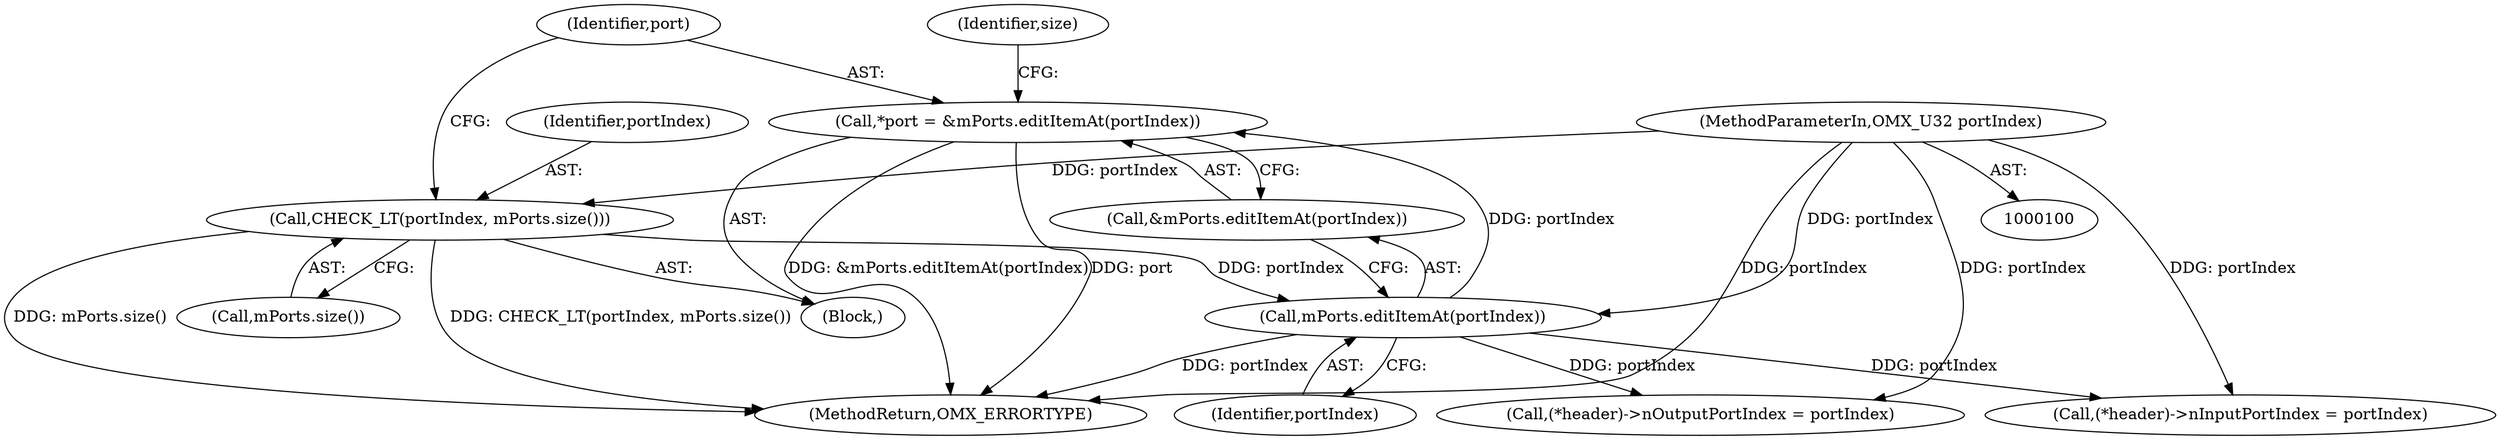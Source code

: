 digraph "0_Android_d834160d9759f1098df692b34e6eeb548f9e317b@pointer" {
"1000112" [label="(Call,*port = &mPorts.editItemAt(portIndex))"];
"1000115" [label="(Call,mPorts.editItemAt(portIndex))"];
"1000108" [label="(Call,CHECK_LT(portIndex, mPorts.size()))"];
"1000102" [label="(MethodParameterIn,OMX_U32 portIndex)"];
"1000109" [label="(Identifier,portIndex)"];
"1000113" [label="(Identifier,port)"];
"1000259" [label="(Call,(*header)->nOutputPortIndex = portIndex)"];
"1000115" [label="(Call,mPorts.editItemAt(portIndex))"];
"1000265" [label="(Call,(*header)->nInputPortIndex = portIndex)"];
"1000102" [label="(MethodParameterIn,OMX_U32 portIndex)"];
"1000119" [label="(Identifier,size)"];
"1000108" [label="(Call,CHECK_LT(portIndex, mPorts.size()))"];
"1000112" [label="(Call,*port = &mPorts.editItemAt(portIndex))"];
"1000106" [label="(Block,)"];
"1000116" [label="(Identifier,portIndex)"];
"1000114" [label="(Call,&mPorts.editItemAt(portIndex))"];
"1000329" [label="(MethodReturn,OMX_ERRORTYPE)"];
"1000110" [label="(Call,mPorts.size())"];
"1000112" -> "1000106"  [label="AST: "];
"1000112" -> "1000114"  [label="CFG: "];
"1000113" -> "1000112"  [label="AST: "];
"1000114" -> "1000112"  [label="AST: "];
"1000119" -> "1000112"  [label="CFG: "];
"1000112" -> "1000329"  [label="DDG: &mPorts.editItemAt(portIndex)"];
"1000112" -> "1000329"  [label="DDG: port"];
"1000115" -> "1000112"  [label="DDG: portIndex"];
"1000115" -> "1000114"  [label="AST: "];
"1000115" -> "1000116"  [label="CFG: "];
"1000116" -> "1000115"  [label="AST: "];
"1000114" -> "1000115"  [label="CFG: "];
"1000115" -> "1000329"  [label="DDG: portIndex"];
"1000108" -> "1000115"  [label="DDG: portIndex"];
"1000102" -> "1000115"  [label="DDG: portIndex"];
"1000115" -> "1000259"  [label="DDG: portIndex"];
"1000115" -> "1000265"  [label="DDG: portIndex"];
"1000108" -> "1000106"  [label="AST: "];
"1000108" -> "1000110"  [label="CFG: "];
"1000109" -> "1000108"  [label="AST: "];
"1000110" -> "1000108"  [label="AST: "];
"1000113" -> "1000108"  [label="CFG: "];
"1000108" -> "1000329"  [label="DDG: CHECK_LT(portIndex, mPorts.size())"];
"1000108" -> "1000329"  [label="DDG: mPorts.size()"];
"1000102" -> "1000108"  [label="DDG: portIndex"];
"1000102" -> "1000100"  [label="AST: "];
"1000102" -> "1000329"  [label="DDG: portIndex"];
"1000102" -> "1000259"  [label="DDG: portIndex"];
"1000102" -> "1000265"  [label="DDG: portIndex"];
}
